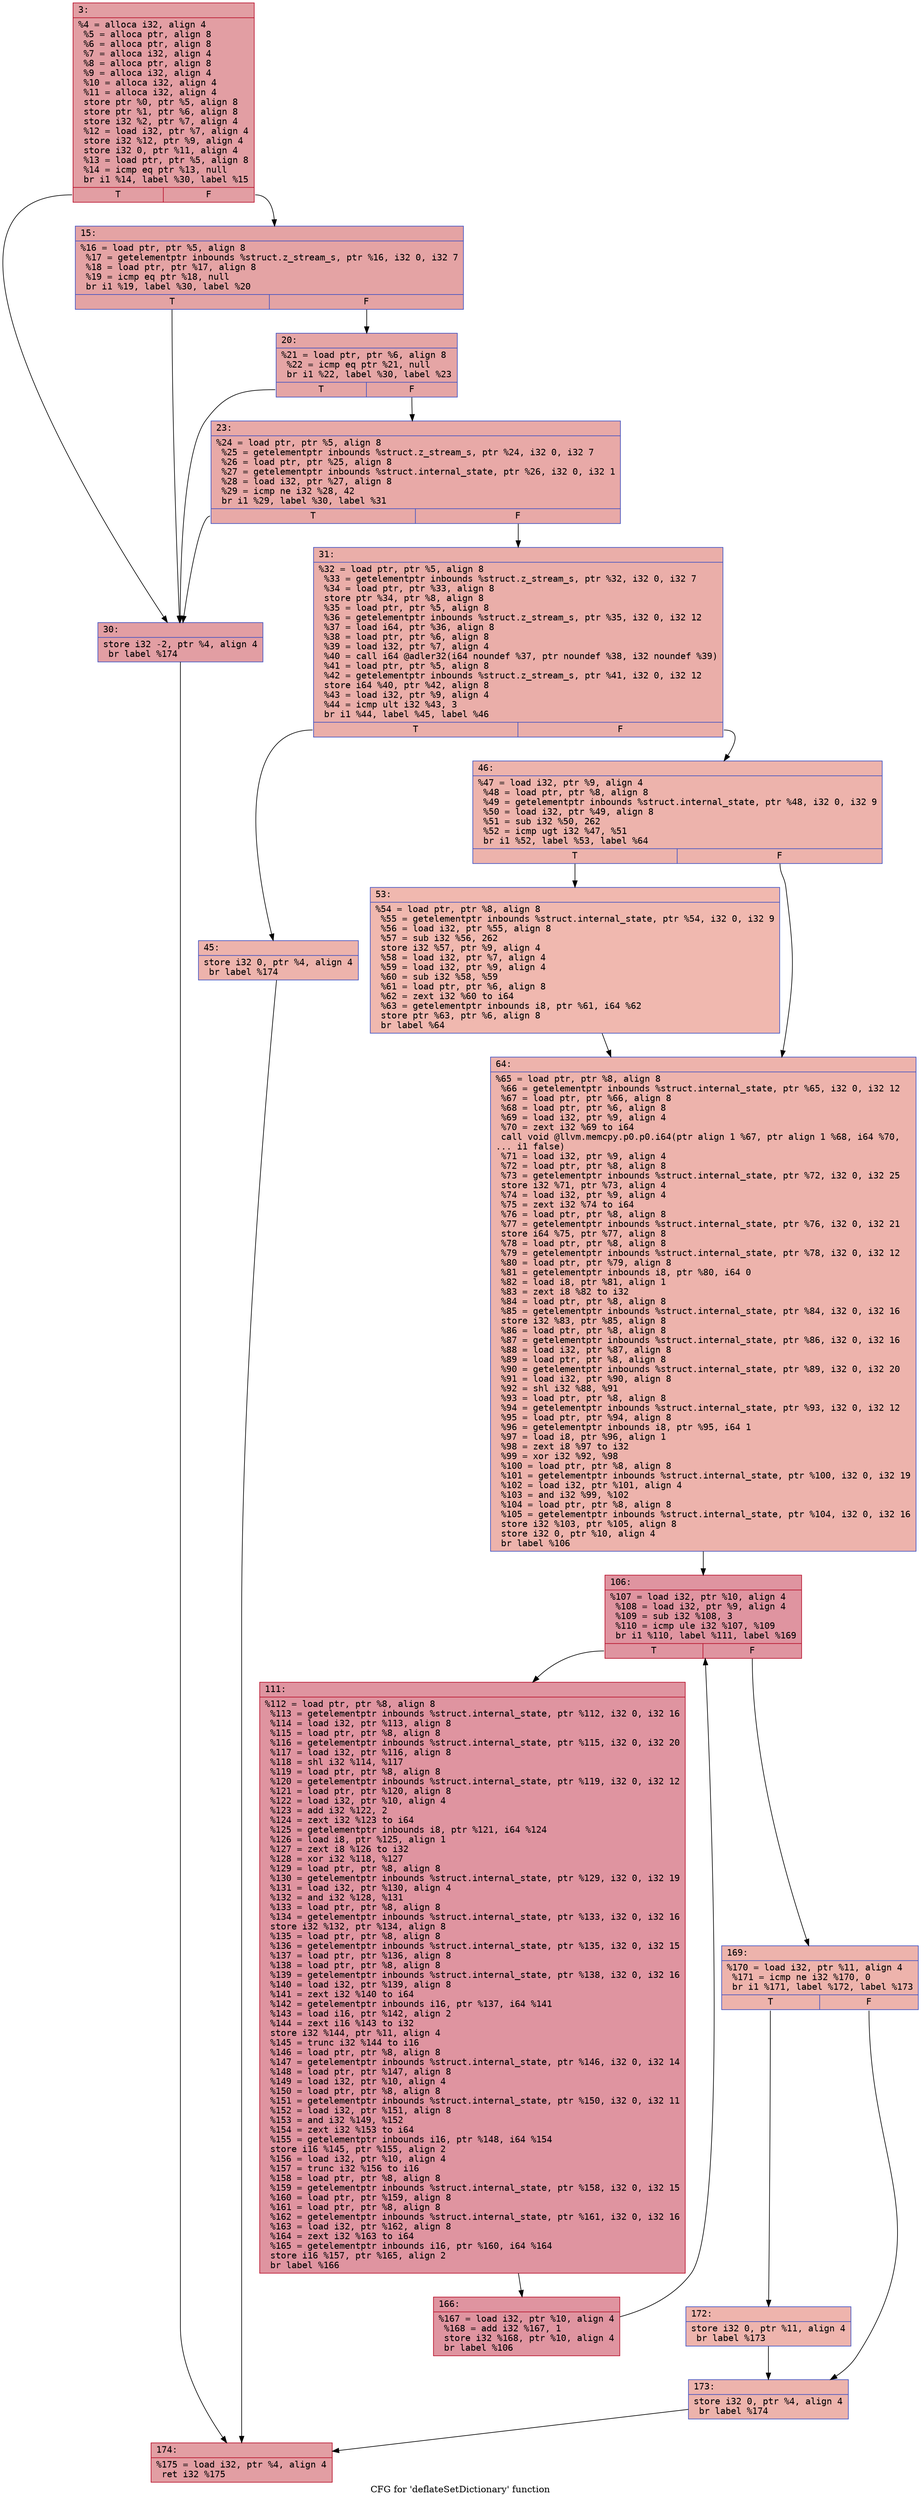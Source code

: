 digraph "CFG for 'deflateSetDictionary' function" {
	label="CFG for 'deflateSetDictionary' function";

	Node0x600000adf0c0 [shape=record,color="#b70d28ff", style=filled, fillcolor="#be242e70" fontname="Courier",label="{3:\l|  %4 = alloca i32, align 4\l  %5 = alloca ptr, align 8\l  %6 = alloca ptr, align 8\l  %7 = alloca i32, align 4\l  %8 = alloca ptr, align 8\l  %9 = alloca i32, align 4\l  %10 = alloca i32, align 4\l  %11 = alloca i32, align 4\l  store ptr %0, ptr %5, align 8\l  store ptr %1, ptr %6, align 8\l  store i32 %2, ptr %7, align 4\l  %12 = load i32, ptr %7, align 4\l  store i32 %12, ptr %9, align 4\l  store i32 0, ptr %11, align 4\l  %13 = load ptr, ptr %5, align 8\l  %14 = icmp eq ptr %13, null\l  br i1 %14, label %30, label %15\l|{<s0>T|<s1>F}}"];
	Node0x600000adf0c0:s0 -> Node0x600000adf4d0[tooltip="3 -> 30\nProbability 37.50%" ];
	Node0x600000adf0c0:s1 -> Node0x600000adf3e0[tooltip="3 -> 15\nProbability 62.50%" ];
	Node0x600000adf3e0 [shape=record,color="#3d50c3ff", style=filled, fillcolor="#c32e3170" fontname="Courier",label="{15:\l|  %16 = load ptr, ptr %5, align 8\l  %17 = getelementptr inbounds %struct.z_stream_s, ptr %16, i32 0, i32 7\l  %18 = load ptr, ptr %17, align 8\l  %19 = icmp eq ptr %18, null\l  br i1 %19, label %30, label %20\l|{<s0>T|<s1>F}}"];
	Node0x600000adf3e0:s0 -> Node0x600000adf4d0[tooltip="15 -> 30\nProbability 37.50%" ];
	Node0x600000adf3e0:s1 -> Node0x600000adf430[tooltip="15 -> 20\nProbability 62.50%" ];
	Node0x600000adf430 [shape=record,color="#3d50c3ff", style=filled, fillcolor="#c5333470" fontname="Courier",label="{20:\l|  %21 = load ptr, ptr %6, align 8\l  %22 = icmp eq ptr %21, null\l  br i1 %22, label %30, label %23\l|{<s0>T|<s1>F}}"];
	Node0x600000adf430:s0 -> Node0x600000adf4d0[tooltip="20 -> 30\nProbability 37.50%" ];
	Node0x600000adf430:s1 -> Node0x600000adf480[tooltip="20 -> 23\nProbability 62.50%" ];
	Node0x600000adf480 [shape=record,color="#3d50c3ff", style=filled, fillcolor="#ca3b3770" fontname="Courier",label="{23:\l|  %24 = load ptr, ptr %5, align 8\l  %25 = getelementptr inbounds %struct.z_stream_s, ptr %24, i32 0, i32 7\l  %26 = load ptr, ptr %25, align 8\l  %27 = getelementptr inbounds %struct.internal_state, ptr %26, i32 0, i32 1\l  %28 = load i32, ptr %27, align 8\l  %29 = icmp ne i32 %28, 42\l  br i1 %29, label %30, label %31\l|{<s0>T|<s1>F}}"];
	Node0x600000adf480:s0 -> Node0x600000adf4d0[tooltip="23 -> 30\nProbability 50.00%" ];
	Node0x600000adf480:s1 -> Node0x600000adf520[tooltip="23 -> 31\nProbability 50.00%" ];
	Node0x600000adf4d0 [shape=record,color="#3d50c3ff", style=filled, fillcolor="#be242e70" fontname="Courier",label="{30:\l|  store i32 -2, ptr %4, align 4\l  br label %174\l}"];
	Node0x600000adf4d0 -> Node0x600000adf890[tooltip="30 -> 174\nProbability 100.00%" ];
	Node0x600000adf520 [shape=record,color="#3d50c3ff", style=filled, fillcolor="#d0473d70" fontname="Courier",label="{31:\l|  %32 = load ptr, ptr %5, align 8\l  %33 = getelementptr inbounds %struct.z_stream_s, ptr %32, i32 0, i32 7\l  %34 = load ptr, ptr %33, align 8\l  store ptr %34, ptr %8, align 8\l  %35 = load ptr, ptr %5, align 8\l  %36 = getelementptr inbounds %struct.z_stream_s, ptr %35, i32 0, i32 12\l  %37 = load i64, ptr %36, align 8\l  %38 = load ptr, ptr %6, align 8\l  %39 = load i32, ptr %7, align 4\l  %40 = call i64 @adler32(i64 noundef %37, ptr noundef %38, i32 noundef %39)\l  %41 = load ptr, ptr %5, align 8\l  %42 = getelementptr inbounds %struct.z_stream_s, ptr %41, i32 0, i32 12\l  store i64 %40, ptr %42, align 8\l  %43 = load i32, ptr %9, align 4\l  %44 = icmp ult i32 %43, 3\l  br i1 %44, label %45, label %46\l|{<s0>T|<s1>F}}"];
	Node0x600000adf520:s0 -> Node0x600000adf570[tooltip="31 -> 45\nProbability 50.00%" ];
	Node0x600000adf520:s1 -> Node0x600000adf5c0[tooltip="31 -> 46\nProbability 50.00%" ];
	Node0x600000adf570 [shape=record,color="#3d50c3ff", style=filled, fillcolor="#d6524470" fontname="Courier",label="{45:\l|  store i32 0, ptr %4, align 4\l  br label %174\l}"];
	Node0x600000adf570 -> Node0x600000adf890[tooltip="45 -> 174\nProbability 100.00%" ];
	Node0x600000adf5c0 [shape=record,color="#3d50c3ff", style=filled, fillcolor="#d6524470" fontname="Courier",label="{46:\l|  %47 = load i32, ptr %9, align 4\l  %48 = load ptr, ptr %8, align 8\l  %49 = getelementptr inbounds %struct.internal_state, ptr %48, i32 0, i32 9\l  %50 = load i32, ptr %49, align 8\l  %51 = sub i32 %50, 262\l  %52 = icmp ugt i32 %47, %51\l  br i1 %52, label %53, label %64\l|{<s0>T|<s1>F}}"];
	Node0x600000adf5c0:s0 -> Node0x600000adf610[tooltip="46 -> 53\nProbability 50.00%" ];
	Node0x600000adf5c0:s1 -> Node0x600000adf660[tooltip="46 -> 64\nProbability 50.00%" ];
	Node0x600000adf610 [shape=record,color="#3d50c3ff", style=filled, fillcolor="#dc5d4a70" fontname="Courier",label="{53:\l|  %54 = load ptr, ptr %8, align 8\l  %55 = getelementptr inbounds %struct.internal_state, ptr %54, i32 0, i32 9\l  %56 = load i32, ptr %55, align 8\l  %57 = sub i32 %56, 262\l  store i32 %57, ptr %9, align 4\l  %58 = load i32, ptr %7, align 4\l  %59 = load i32, ptr %9, align 4\l  %60 = sub i32 %58, %59\l  %61 = load ptr, ptr %6, align 8\l  %62 = zext i32 %60 to i64\l  %63 = getelementptr inbounds i8, ptr %61, i64 %62\l  store ptr %63, ptr %6, align 8\l  br label %64\l}"];
	Node0x600000adf610 -> Node0x600000adf660[tooltip="53 -> 64\nProbability 100.00%" ];
	Node0x600000adf660 [shape=record,color="#3d50c3ff", style=filled, fillcolor="#d6524470" fontname="Courier",label="{64:\l|  %65 = load ptr, ptr %8, align 8\l  %66 = getelementptr inbounds %struct.internal_state, ptr %65, i32 0, i32 12\l  %67 = load ptr, ptr %66, align 8\l  %68 = load ptr, ptr %6, align 8\l  %69 = load i32, ptr %9, align 4\l  %70 = zext i32 %69 to i64\l  call void @llvm.memcpy.p0.p0.i64(ptr align 1 %67, ptr align 1 %68, i64 %70,\l... i1 false)\l  %71 = load i32, ptr %9, align 4\l  %72 = load ptr, ptr %8, align 8\l  %73 = getelementptr inbounds %struct.internal_state, ptr %72, i32 0, i32 25\l  store i32 %71, ptr %73, align 4\l  %74 = load i32, ptr %9, align 4\l  %75 = zext i32 %74 to i64\l  %76 = load ptr, ptr %8, align 8\l  %77 = getelementptr inbounds %struct.internal_state, ptr %76, i32 0, i32 21\l  store i64 %75, ptr %77, align 8\l  %78 = load ptr, ptr %8, align 8\l  %79 = getelementptr inbounds %struct.internal_state, ptr %78, i32 0, i32 12\l  %80 = load ptr, ptr %79, align 8\l  %81 = getelementptr inbounds i8, ptr %80, i64 0\l  %82 = load i8, ptr %81, align 1\l  %83 = zext i8 %82 to i32\l  %84 = load ptr, ptr %8, align 8\l  %85 = getelementptr inbounds %struct.internal_state, ptr %84, i32 0, i32 16\l  store i32 %83, ptr %85, align 8\l  %86 = load ptr, ptr %8, align 8\l  %87 = getelementptr inbounds %struct.internal_state, ptr %86, i32 0, i32 16\l  %88 = load i32, ptr %87, align 8\l  %89 = load ptr, ptr %8, align 8\l  %90 = getelementptr inbounds %struct.internal_state, ptr %89, i32 0, i32 20\l  %91 = load i32, ptr %90, align 8\l  %92 = shl i32 %88, %91\l  %93 = load ptr, ptr %8, align 8\l  %94 = getelementptr inbounds %struct.internal_state, ptr %93, i32 0, i32 12\l  %95 = load ptr, ptr %94, align 8\l  %96 = getelementptr inbounds i8, ptr %95, i64 1\l  %97 = load i8, ptr %96, align 1\l  %98 = zext i8 %97 to i32\l  %99 = xor i32 %92, %98\l  %100 = load ptr, ptr %8, align 8\l  %101 = getelementptr inbounds %struct.internal_state, ptr %100, i32 0, i32 19\l  %102 = load i32, ptr %101, align 4\l  %103 = and i32 %99, %102\l  %104 = load ptr, ptr %8, align 8\l  %105 = getelementptr inbounds %struct.internal_state, ptr %104, i32 0, i32 16\l  store i32 %103, ptr %105, align 8\l  store i32 0, ptr %10, align 4\l  br label %106\l}"];
	Node0x600000adf660 -> Node0x600000adf6b0[tooltip="64 -> 106\nProbability 100.00%" ];
	Node0x600000adf6b0 [shape=record,color="#b70d28ff", style=filled, fillcolor="#b70d2870" fontname="Courier",label="{106:\l|  %107 = load i32, ptr %10, align 4\l  %108 = load i32, ptr %9, align 4\l  %109 = sub i32 %108, 3\l  %110 = icmp ule i32 %107, %109\l  br i1 %110, label %111, label %169\l|{<s0>T|<s1>F}}"];
	Node0x600000adf6b0:s0 -> Node0x600000adf700[tooltip="106 -> 111\nProbability 96.88%" ];
	Node0x600000adf6b0:s1 -> Node0x600000adf7a0[tooltip="106 -> 169\nProbability 3.12%" ];
	Node0x600000adf700 [shape=record,color="#b70d28ff", style=filled, fillcolor="#b70d2870" fontname="Courier",label="{111:\l|  %112 = load ptr, ptr %8, align 8\l  %113 = getelementptr inbounds %struct.internal_state, ptr %112, i32 0, i32 16\l  %114 = load i32, ptr %113, align 8\l  %115 = load ptr, ptr %8, align 8\l  %116 = getelementptr inbounds %struct.internal_state, ptr %115, i32 0, i32 20\l  %117 = load i32, ptr %116, align 8\l  %118 = shl i32 %114, %117\l  %119 = load ptr, ptr %8, align 8\l  %120 = getelementptr inbounds %struct.internal_state, ptr %119, i32 0, i32 12\l  %121 = load ptr, ptr %120, align 8\l  %122 = load i32, ptr %10, align 4\l  %123 = add i32 %122, 2\l  %124 = zext i32 %123 to i64\l  %125 = getelementptr inbounds i8, ptr %121, i64 %124\l  %126 = load i8, ptr %125, align 1\l  %127 = zext i8 %126 to i32\l  %128 = xor i32 %118, %127\l  %129 = load ptr, ptr %8, align 8\l  %130 = getelementptr inbounds %struct.internal_state, ptr %129, i32 0, i32 19\l  %131 = load i32, ptr %130, align 4\l  %132 = and i32 %128, %131\l  %133 = load ptr, ptr %8, align 8\l  %134 = getelementptr inbounds %struct.internal_state, ptr %133, i32 0, i32 16\l  store i32 %132, ptr %134, align 8\l  %135 = load ptr, ptr %8, align 8\l  %136 = getelementptr inbounds %struct.internal_state, ptr %135, i32 0, i32 15\l  %137 = load ptr, ptr %136, align 8\l  %138 = load ptr, ptr %8, align 8\l  %139 = getelementptr inbounds %struct.internal_state, ptr %138, i32 0, i32 16\l  %140 = load i32, ptr %139, align 8\l  %141 = zext i32 %140 to i64\l  %142 = getelementptr inbounds i16, ptr %137, i64 %141\l  %143 = load i16, ptr %142, align 2\l  %144 = zext i16 %143 to i32\l  store i32 %144, ptr %11, align 4\l  %145 = trunc i32 %144 to i16\l  %146 = load ptr, ptr %8, align 8\l  %147 = getelementptr inbounds %struct.internal_state, ptr %146, i32 0, i32 14\l  %148 = load ptr, ptr %147, align 8\l  %149 = load i32, ptr %10, align 4\l  %150 = load ptr, ptr %8, align 8\l  %151 = getelementptr inbounds %struct.internal_state, ptr %150, i32 0, i32 11\l  %152 = load i32, ptr %151, align 8\l  %153 = and i32 %149, %152\l  %154 = zext i32 %153 to i64\l  %155 = getelementptr inbounds i16, ptr %148, i64 %154\l  store i16 %145, ptr %155, align 2\l  %156 = load i32, ptr %10, align 4\l  %157 = trunc i32 %156 to i16\l  %158 = load ptr, ptr %8, align 8\l  %159 = getelementptr inbounds %struct.internal_state, ptr %158, i32 0, i32 15\l  %160 = load ptr, ptr %159, align 8\l  %161 = load ptr, ptr %8, align 8\l  %162 = getelementptr inbounds %struct.internal_state, ptr %161, i32 0, i32 16\l  %163 = load i32, ptr %162, align 8\l  %164 = zext i32 %163 to i64\l  %165 = getelementptr inbounds i16, ptr %160, i64 %164\l  store i16 %157, ptr %165, align 2\l  br label %166\l}"];
	Node0x600000adf700 -> Node0x600000adf750[tooltip="111 -> 166\nProbability 100.00%" ];
	Node0x600000adf750 [shape=record,color="#b70d28ff", style=filled, fillcolor="#b70d2870" fontname="Courier",label="{166:\l|  %167 = load i32, ptr %10, align 4\l  %168 = add i32 %167, 1\l  store i32 %168, ptr %10, align 4\l  br label %106\l}"];
	Node0x600000adf750 -> Node0x600000adf6b0[tooltip="166 -> 106\nProbability 100.00%" ];
	Node0x600000adf7a0 [shape=record,color="#3d50c3ff", style=filled, fillcolor="#d6524470" fontname="Courier",label="{169:\l|  %170 = load i32, ptr %11, align 4\l  %171 = icmp ne i32 %170, 0\l  br i1 %171, label %172, label %173\l|{<s0>T|<s1>F}}"];
	Node0x600000adf7a0:s0 -> Node0x600000adf7f0[tooltip="169 -> 172\nProbability 62.50%" ];
	Node0x600000adf7a0:s1 -> Node0x600000adf840[tooltip="169 -> 173\nProbability 37.50%" ];
	Node0x600000adf7f0 [shape=record,color="#3d50c3ff", style=filled, fillcolor="#d8564670" fontname="Courier",label="{172:\l|  store i32 0, ptr %11, align 4\l  br label %173\l}"];
	Node0x600000adf7f0 -> Node0x600000adf840[tooltip="172 -> 173\nProbability 100.00%" ];
	Node0x600000adf840 [shape=record,color="#3d50c3ff", style=filled, fillcolor="#d6524470" fontname="Courier",label="{173:\l|  store i32 0, ptr %4, align 4\l  br label %174\l}"];
	Node0x600000adf840 -> Node0x600000adf890[tooltip="173 -> 174\nProbability 100.00%" ];
	Node0x600000adf890 [shape=record,color="#b70d28ff", style=filled, fillcolor="#be242e70" fontname="Courier",label="{174:\l|  %175 = load i32, ptr %4, align 4\l  ret i32 %175\l}"];
}
